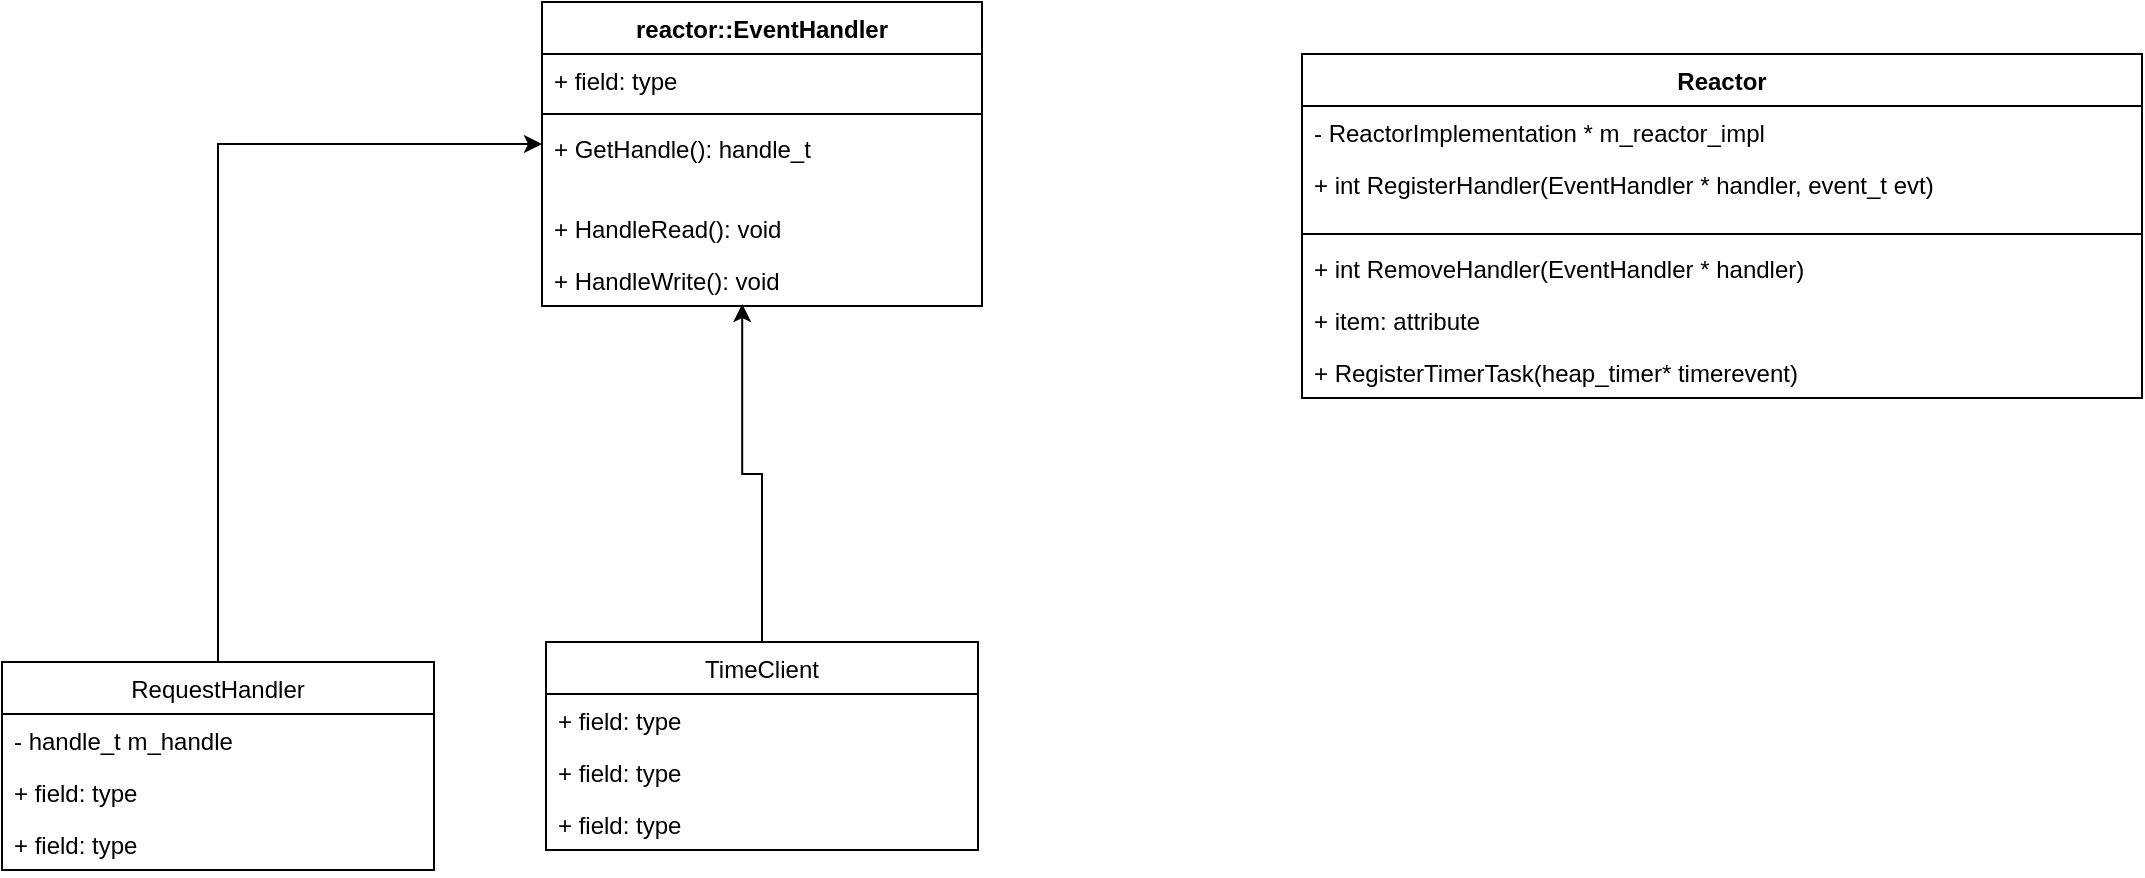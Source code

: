 <mxfile version="13.6.2" type="github">
  <diagram id="zpbGrFg02kIf0m7eoYxE" name="Page-1">
    <mxGraphModel dx="2170" dy="725" grid="1" gridSize="10" guides="1" tooltips="1" connect="1" arrows="1" fold="1" page="1" pageScale="1" pageWidth="827" pageHeight="1169" math="0" shadow="0">
      <root>
        <mxCell id="0" />
        <mxCell id="1" parent="0" />
        <mxCell id="Ie3KOkdcizFbsqqHBLpJ-1" value="reactor::EventHandler" style="swimlane;fontStyle=1;align=center;verticalAlign=top;childLayout=stackLayout;horizontal=1;startSize=26;horizontalStack=0;resizeParent=1;resizeParentMax=0;resizeLast=0;collapsible=1;marginBottom=0;" vertex="1" parent="1">
          <mxGeometry x="230" y="90" width="220" height="152" as="geometry" />
        </mxCell>
        <mxCell id="Ie3KOkdcizFbsqqHBLpJ-2" value="+ field: type" style="text;strokeColor=none;fillColor=none;align=left;verticalAlign=top;spacingLeft=4;spacingRight=4;overflow=hidden;rotatable=0;points=[[0,0.5],[1,0.5]];portConstraint=eastwest;" vertex="1" parent="Ie3KOkdcizFbsqqHBLpJ-1">
          <mxGeometry y="26" width="220" height="26" as="geometry" />
        </mxCell>
        <mxCell id="Ie3KOkdcizFbsqqHBLpJ-3" value="" style="line;strokeWidth=1;fillColor=none;align=left;verticalAlign=middle;spacingTop=-1;spacingLeft=3;spacingRight=3;rotatable=0;labelPosition=right;points=[];portConstraint=eastwest;" vertex="1" parent="Ie3KOkdcizFbsqqHBLpJ-1">
          <mxGeometry y="52" width="220" height="8" as="geometry" />
        </mxCell>
        <mxCell id="Ie3KOkdcizFbsqqHBLpJ-4" value="+ GetHandle(): handle_t" style="text;strokeColor=none;fillColor=none;align=left;verticalAlign=top;spacingLeft=4;spacingRight=4;overflow=hidden;rotatable=0;points=[[0,0.5],[1,0.5]];portConstraint=eastwest;" vertex="1" parent="Ie3KOkdcizFbsqqHBLpJ-1">
          <mxGeometry y="60" width="220" height="40" as="geometry" />
        </mxCell>
        <mxCell id="Ie3KOkdcizFbsqqHBLpJ-11" value="+ HandleRead(): void" style="text;strokeColor=none;fillColor=none;align=left;verticalAlign=top;spacingLeft=4;spacingRight=4;overflow=hidden;rotatable=0;points=[[0,0.5],[1,0.5]];portConstraint=eastwest;" vertex="1" parent="Ie3KOkdcizFbsqqHBLpJ-1">
          <mxGeometry y="100" width="220" height="26" as="geometry" />
        </mxCell>
        <mxCell id="Ie3KOkdcizFbsqqHBLpJ-12" value="+ HandleWrite(): void" style="text;strokeColor=none;fillColor=none;align=left;verticalAlign=top;spacingLeft=4;spacingRight=4;overflow=hidden;rotatable=0;points=[[0,0.5],[1,0.5]];portConstraint=eastwest;" vertex="1" parent="Ie3KOkdcizFbsqqHBLpJ-1">
          <mxGeometry y="126" width="220" height="26" as="geometry" />
        </mxCell>
        <mxCell id="Ie3KOkdcizFbsqqHBLpJ-13" style="edgeStyle=orthogonalEdgeStyle;rounded=0;orthogonalLoop=1;jettySize=auto;html=1;entryX=0.455;entryY=0.962;entryDx=0;entryDy=0;entryPerimeter=0;" edge="1" parent="1" source="Ie3KOkdcizFbsqqHBLpJ-5" target="Ie3KOkdcizFbsqqHBLpJ-12">
          <mxGeometry relative="1" as="geometry" />
        </mxCell>
        <mxCell id="Ie3KOkdcizFbsqqHBLpJ-5" value="TimeClient" style="swimlane;fontStyle=0;childLayout=stackLayout;horizontal=1;startSize=26;fillColor=none;horizontalStack=0;resizeParent=1;resizeParentMax=0;resizeLast=0;collapsible=1;marginBottom=0;" vertex="1" parent="1">
          <mxGeometry x="232" y="410" width="216" height="104" as="geometry" />
        </mxCell>
        <mxCell id="Ie3KOkdcizFbsqqHBLpJ-6" value="+ field: type" style="text;strokeColor=none;fillColor=none;align=left;verticalAlign=top;spacingLeft=4;spacingRight=4;overflow=hidden;rotatable=0;points=[[0,0.5],[1,0.5]];portConstraint=eastwest;" vertex="1" parent="Ie3KOkdcizFbsqqHBLpJ-5">
          <mxGeometry y="26" width="216" height="26" as="geometry" />
        </mxCell>
        <mxCell id="Ie3KOkdcizFbsqqHBLpJ-7" value="+ field: type" style="text;strokeColor=none;fillColor=none;align=left;verticalAlign=top;spacingLeft=4;spacingRight=4;overflow=hidden;rotatable=0;points=[[0,0.5],[1,0.5]];portConstraint=eastwest;" vertex="1" parent="Ie3KOkdcizFbsqqHBLpJ-5">
          <mxGeometry y="52" width="216" height="26" as="geometry" />
        </mxCell>
        <mxCell id="Ie3KOkdcizFbsqqHBLpJ-8" value="+ field: type" style="text;strokeColor=none;fillColor=none;align=left;verticalAlign=top;spacingLeft=4;spacingRight=4;overflow=hidden;rotatable=0;points=[[0,0.5],[1,0.5]];portConstraint=eastwest;" vertex="1" parent="Ie3KOkdcizFbsqqHBLpJ-5">
          <mxGeometry y="78" width="216" height="26" as="geometry" />
        </mxCell>
        <mxCell id="Ie3KOkdcizFbsqqHBLpJ-14" value="Reactor" style="swimlane;fontStyle=1;align=center;verticalAlign=top;childLayout=stackLayout;horizontal=1;startSize=26;horizontalStack=0;resizeParent=1;resizeParentMax=0;resizeLast=0;collapsible=1;marginBottom=0;" vertex="1" parent="1">
          <mxGeometry x="610" y="116" width="420" height="172" as="geometry" />
        </mxCell>
        <mxCell id="Ie3KOkdcizFbsqqHBLpJ-20" value="- ReactorImplementation * m_reactor_impl" style="text;strokeColor=none;fillColor=none;align=left;verticalAlign=top;spacingLeft=4;spacingRight=4;overflow=hidden;rotatable=0;points=[[0,0.5],[1,0.5]];portConstraint=eastwest;" vertex="1" parent="Ie3KOkdcizFbsqqHBLpJ-14">
          <mxGeometry y="26" width="420" height="26" as="geometry" />
        </mxCell>
        <mxCell id="Ie3KOkdcizFbsqqHBLpJ-15" value="+ int RegisterHandler(EventHandler * handler, event_t evt)" style="text;strokeColor=none;fillColor=none;align=left;verticalAlign=top;spacingLeft=4;spacingRight=4;overflow=hidden;rotatable=0;points=[[0,0.5],[1,0.5]];portConstraint=eastwest;" vertex="1" parent="Ie3KOkdcizFbsqqHBLpJ-14">
          <mxGeometry y="52" width="420" height="34" as="geometry" />
        </mxCell>
        <mxCell id="Ie3KOkdcizFbsqqHBLpJ-16" value="" style="line;strokeWidth=1;fillColor=none;align=left;verticalAlign=middle;spacingTop=-1;spacingLeft=3;spacingRight=3;rotatable=0;labelPosition=right;points=[];portConstraint=eastwest;" vertex="1" parent="Ie3KOkdcizFbsqqHBLpJ-14">
          <mxGeometry y="86" width="420" height="8" as="geometry" />
        </mxCell>
        <mxCell id="Ie3KOkdcizFbsqqHBLpJ-17" value="+ int RemoveHandler(EventHandler * handler)" style="text;strokeColor=none;fillColor=none;align=left;verticalAlign=top;spacingLeft=4;spacingRight=4;overflow=hidden;rotatable=0;points=[[0,0.5],[1,0.5]];portConstraint=eastwest;" vertex="1" parent="Ie3KOkdcizFbsqqHBLpJ-14">
          <mxGeometry y="94" width="420" height="26" as="geometry" />
        </mxCell>
        <mxCell id="Ie3KOkdcizFbsqqHBLpJ-19" value="+ item: attribute" style="text;strokeColor=none;fillColor=none;align=left;verticalAlign=top;spacingLeft=4;spacingRight=4;overflow=hidden;rotatable=0;points=[[0,0.5],[1,0.5]];portConstraint=eastwest;" vertex="1" parent="Ie3KOkdcizFbsqqHBLpJ-14">
          <mxGeometry y="120" width="420" height="26" as="geometry" />
        </mxCell>
        <mxCell id="Ie3KOkdcizFbsqqHBLpJ-18" value="+ RegisterTimerTask(heap_timer* timerevent)" style="text;strokeColor=none;fillColor=none;align=left;verticalAlign=top;spacingLeft=4;spacingRight=4;overflow=hidden;rotatable=0;points=[[0,0.5],[1,0.5]];portConstraint=eastwest;" vertex="1" parent="Ie3KOkdcizFbsqqHBLpJ-14">
          <mxGeometry y="146" width="420" height="26" as="geometry" />
        </mxCell>
        <mxCell id="Ie3KOkdcizFbsqqHBLpJ-25" style="edgeStyle=orthogonalEdgeStyle;rounded=0;orthogonalLoop=1;jettySize=auto;html=1;entryX=0;entryY=0.275;entryDx=0;entryDy=0;entryPerimeter=0;" edge="1" parent="1" source="Ie3KOkdcizFbsqqHBLpJ-21" target="Ie3KOkdcizFbsqqHBLpJ-4">
          <mxGeometry relative="1" as="geometry" />
        </mxCell>
        <mxCell id="Ie3KOkdcizFbsqqHBLpJ-21" value="RequestHandler" style="swimlane;fontStyle=0;childLayout=stackLayout;horizontal=1;startSize=26;fillColor=none;horizontalStack=0;resizeParent=1;resizeParentMax=0;resizeLast=0;collapsible=1;marginBottom=0;" vertex="1" parent="1">
          <mxGeometry x="-40" y="420" width="216" height="104" as="geometry" />
        </mxCell>
        <mxCell id="Ie3KOkdcizFbsqqHBLpJ-22" value="- handle_t m_handle" style="text;strokeColor=none;fillColor=none;align=left;verticalAlign=top;spacingLeft=4;spacingRight=4;overflow=hidden;rotatable=0;points=[[0,0.5],[1,0.5]];portConstraint=eastwest;" vertex="1" parent="Ie3KOkdcizFbsqqHBLpJ-21">
          <mxGeometry y="26" width="216" height="26" as="geometry" />
        </mxCell>
        <mxCell id="Ie3KOkdcizFbsqqHBLpJ-23" value="+ field: type" style="text;strokeColor=none;fillColor=none;align=left;verticalAlign=top;spacingLeft=4;spacingRight=4;overflow=hidden;rotatable=0;points=[[0,0.5],[1,0.5]];portConstraint=eastwest;" vertex="1" parent="Ie3KOkdcizFbsqqHBLpJ-21">
          <mxGeometry y="52" width="216" height="26" as="geometry" />
        </mxCell>
        <mxCell id="Ie3KOkdcizFbsqqHBLpJ-24" value="+ field: type" style="text;strokeColor=none;fillColor=none;align=left;verticalAlign=top;spacingLeft=4;spacingRight=4;overflow=hidden;rotatable=0;points=[[0,0.5],[1,0.5]];portConstraint=eastwest;" vertex="1" parent="Ie3KOkdcizFbsqqHBLpJ-21">
          <mxGeometry y="78" width="216" height="26" as="geometry" />
        </mxCell>
      </root>
    </mxGraphModel>
  </diagram>
</mxfile>
